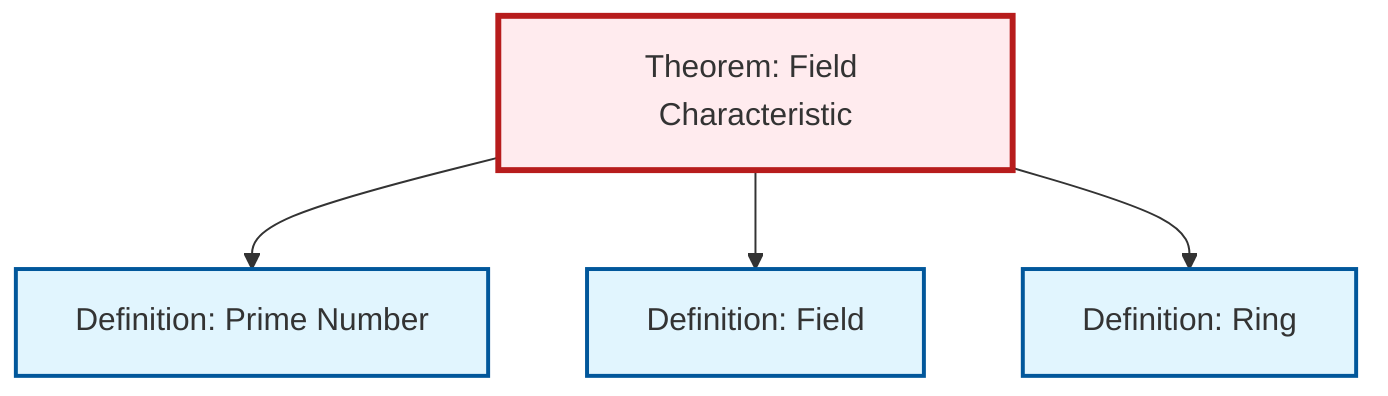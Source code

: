 graph TD
    classDef definition fill:#e1f5fe,stroke:#01579b,stroke-width:2px
    classDef theorem fill:#f3e5f5,stroke:#4a148c,stroke-width:2px
    classDef axiom fill:#fff3e0,stroke:#e65100,stroke-width:2px
    classDef example fill:#e8f5e9,stroke:#1b5e20,stroke-width:2px
    classDef current fill:#ffebee,stroke:#b71c1c,stroke-width:3px
    thm-field-characteristic["Theorem: Field Characteristic"]:::theorem
    def-field["Definition: Field"]:::definition
    def-ring["Definition: Ring"]:::definition
    def-prime["Definition: Prime Number"]:::definition
    thm-field-characteristic --> def-prime
    thm-field-characteristic --> def-field
    thm-field-characteristic --> def-ring
    class thm-field-characteristic current